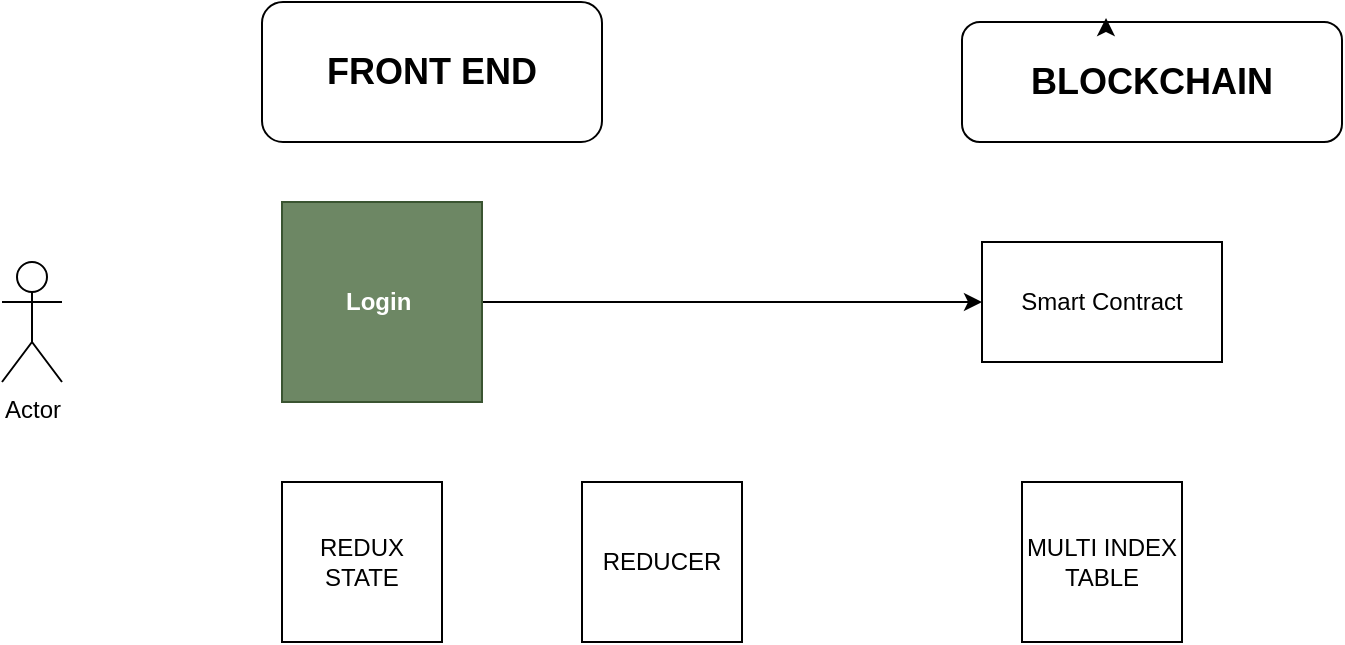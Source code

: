 <mxfile version="11.1.4" type="github"><diagram id="iqcLTw62kAtGfLAvGXn2" name="Page-1"><mxGraphModel dx="1006" dy="493" grid="1" gridSize="10" guides="1" tooltips="1" connect="1" arrows="1" fold="1" page="1" pageScale="1" pageWidth="850" pageHeight="1100" math="0" shadow="0"><root><mxCell id="0"/><mxCell id="1" parent="0"/><mxCell id="ntp10eb2kehTrRZhHT1j-2" style="edgeStyle=orthogonalEdgeStyle;rounded=0;orthogonalLoop=1;jettySize=auto;html=1;entryX=0;entryY=0.5;entryDx=0;entryDy=0;" edge="1" parent="1" source="ntp10eb2kehTrRZhHT1j-1" target="ntp10eb2kehTrRZhHT1j-3"><mxGeometry relative="1" as="geometry"><mxPoint x="430" y="210" as="targetPoint"/></mxGeometry></mxCell><mxCell id="ntp10eb2kehTrRZhHT1j-1" value="&lt;h4&gt;Login&amp;nbsp;&lt;/h4&gt;" style="whiteSpace=wrap;html=1;aspect=fixed;fillColor=#6d8764;strokeColor=#3A5431;fontColor=#ffffff;" vertex="1" parent="1"><mxGeometry x="190" y="160" width="100" height="100" as="geometry"/></mxCell><mxCell id="ntp10eb2kehTrRZhHT1j-3" value="Smart Contract" style="rounded=0;whiteSpace=wrap;html=1;" vertex="1" parent="1"><mxGeometry x="540" y="180" width="120" height="60" as="geometry"/></mxCell><mxCell id="ntp10eb2kehTrRZhHT1j-4" value="Actor" style="shape=umlActor;verticalLabelPosition=bottom;labelBackgroundColor=#ffffff;verticalAlign=top;html=1;outlineConnect=0;" vertex="1" parent="1"><mxGeometry x="50" y="190" width="30" height="60" as="geometry"/></mxCell><mxCell id="ntp10eb2kehTrRZhHT1j-5" value="&lt;h2&gt;FRONT END&lt;/h2&gt;" style="rounded=1;whiteSpace=wrap;html=1;" vertex="1" parent="1"><mxGeometry x="180" y="60" width="170" height="70" as="geometry"/></mxCell><mxCell id="ntp10eb2kehTrRZhHT1j-6" value="&lt;h2&gt;BLOCKCHAIN&lt;/h2&gt;" style="rounded=1;whiteSpace=wrap;html=1;" vertex="1" parent="1"><mxGeometry x="530" y="70" width="190" height="60" as="geometry"/></mxCell><mxCell id="ntp10eb2kehTrRZhHT1j-7" value="MULTI INDEX TABLE" style="whiteSpace=wrap;html=1;aspect=fixed;" vertex="1" parent="1"><mxGeometry x="560" y="300" width="80" height="80" as="geometry"/></mxCell><mxCell id="ntp10eb2kehTrRZhHT1j-8" value="REDUX STATE" style="whiteSpace=wrap;html=1;aspect=fixed;" vertex="1" parent="1"><mxGeometry x="190" y="300" width="80" height="80" as="geometry"/></mxCell><mxCell id="ntp10eb2kehTrRZhHT1j-9" value="REDUCER" style="whiteSpace=wrap;html=1;aspect=fixed;" vertex="1" parent="1"><mxGeometry x="340" y="300" width="80" height="80" as="geometry"/></mxCell><mxCell id="ntp10eb2kehTrRZhHT1j-11" style="edgeStyle=orthogonalEdgeStyle;rounded=0;orthogonalLoop=1;jettySize=auto;html=1;exitX=0.5;exitY=0;exitDx=0;exitDy=0;entryX=0.379;entryY=-0.033;entryDx=0;entryDy=0;entryPerimeter=0;" edge="1" parent="1" source="ntp10eb2kehTrRZhHT1j-6" target="ntp10eb2kehTrRZhHT1j-6"><mxGeometry relative="1" as="geometry"/></mxCell></root></mxGraphModel></diagram></mxfile>